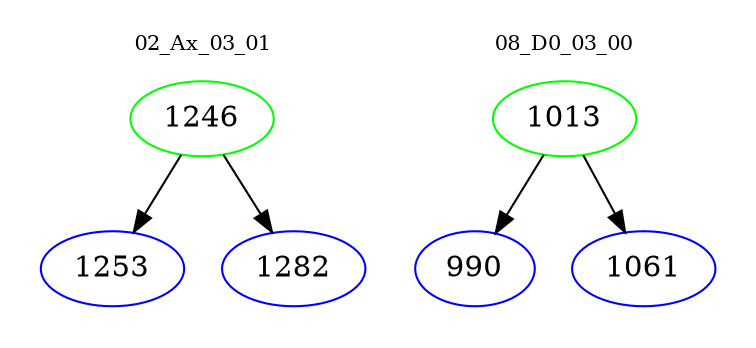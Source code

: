 digraph{
subgraph cluster_0 {
color = white
label = "02_Ax_03_01";
fontsize=10;
T0_1246 [label="1246", color="green"]
T0_1246 -> T0_1253 [color="black"]
T0_1253 [label="1253", color="blue"]
T0_1246 -> T0_1282 [color="black"]
T0_1282 [label="1282", color="blue"]
}
subgraph cluster_1 {
color = white
label = "08_D0_03_00";
fontsize=10;
T1_1013 [label="1013", color="green"]
T1_1013 -> T1_990 [color="black"]
T1_990 [label="990", color="blue"]
T1_1013 -> T1_1061 [color="black"]
T1_1061 [label="1061", color="blue"]
}
}
